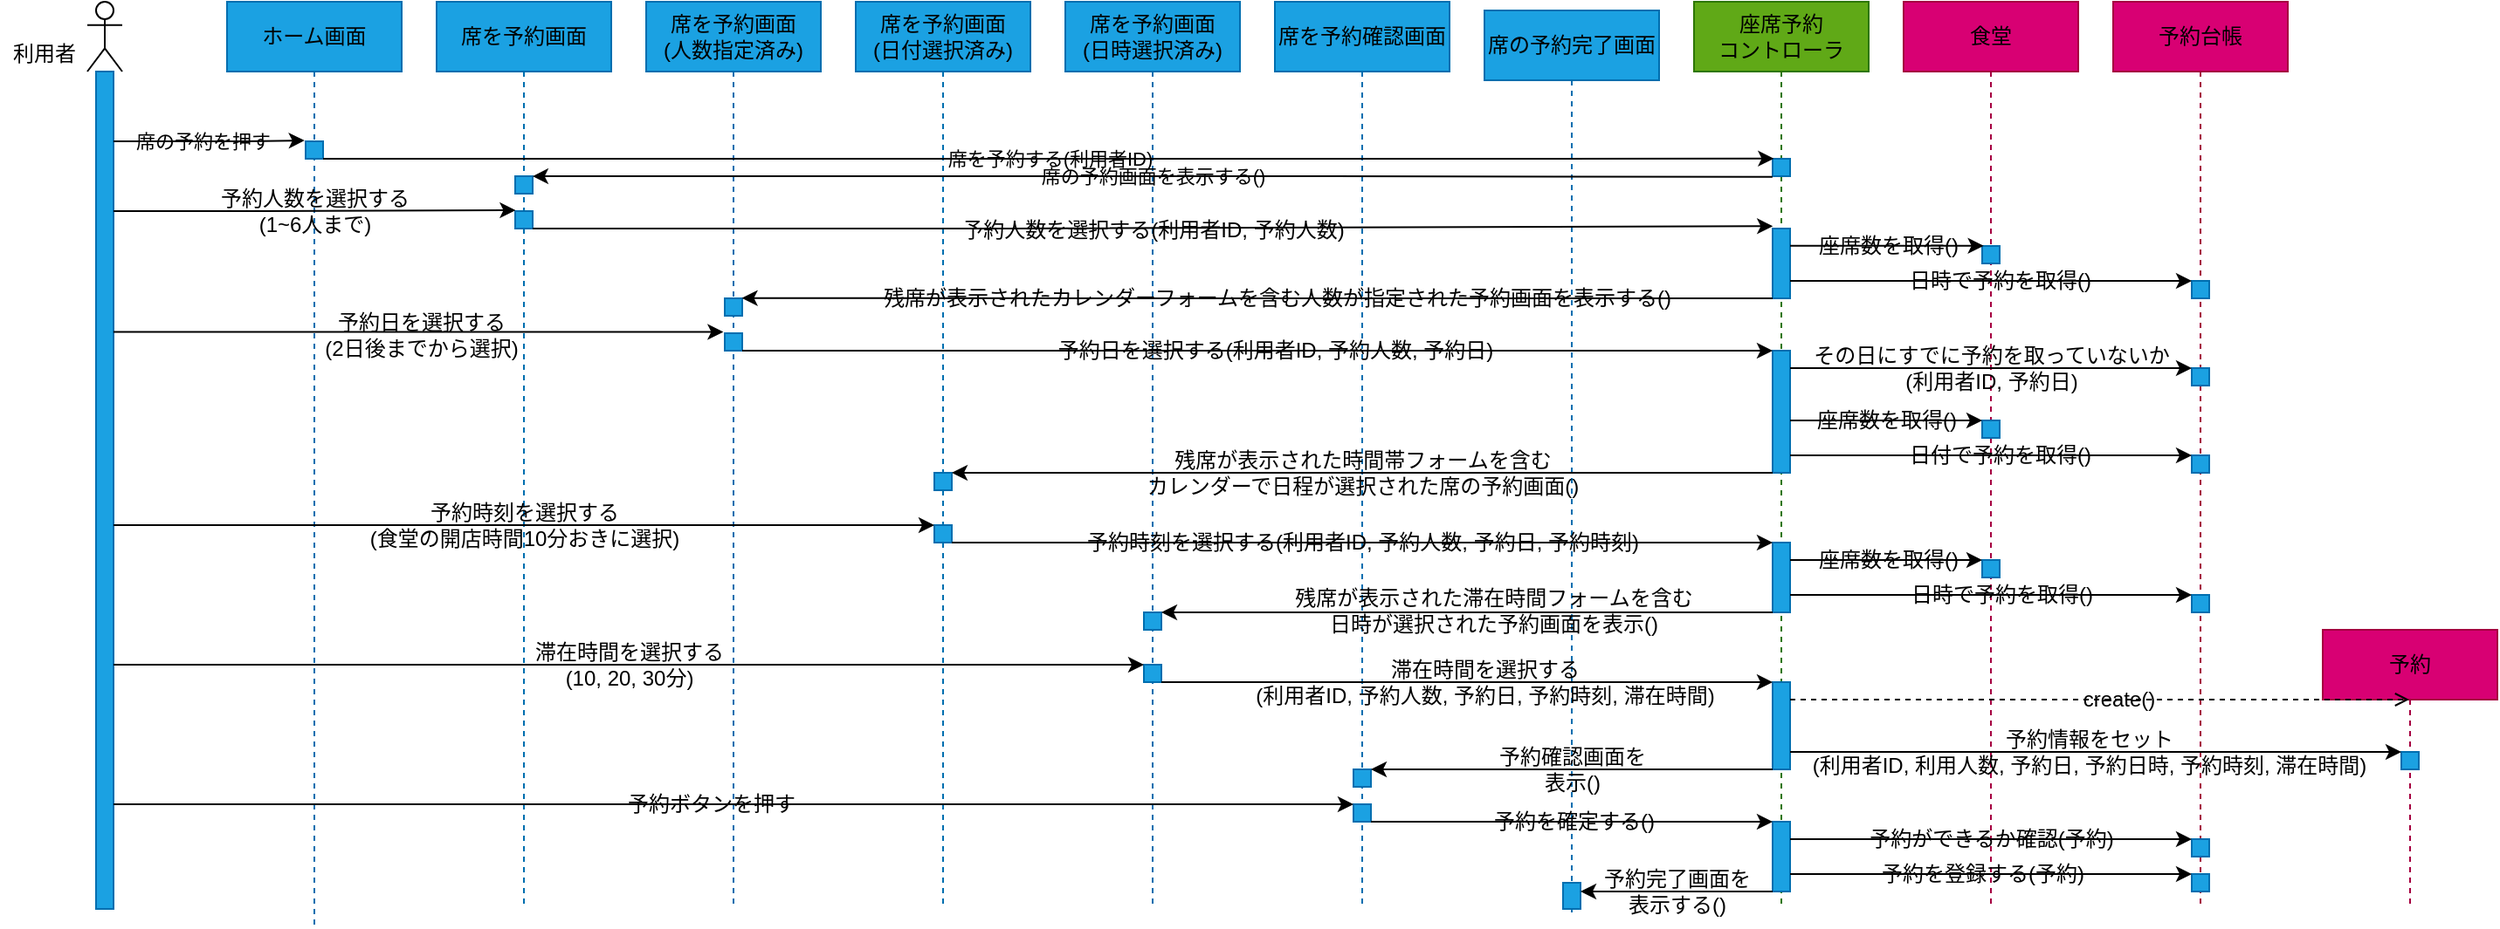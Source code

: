 <mxfile>
    <diagram id="3x1FMWZE4iiEKVj_f41Y" name="ページ1">
        <mxGraphModel dx="1386" dy="492" grid="1" gridSize="10" guides="1" tooltips="1" connect="1" arrows="1" fold="1" page="1" pageScale="1" pageWidth="827" pageHeight="1169" background="#ffffff" math="0" shadow="0">
            <root>
                <mxCell id="0"/>
                <mxCell id="1" parent="0"/>
                <mxCell id="2" value="" style="shape=umlLifeline;participant=umlActor;perimeter=lifelinePerimeter;whiteSpace=wrap;html=1;container=1;collapsible=0;recursiveResize=0;verticalAlign=top;spacingTop=36;outlineConnect=0;labelBackgroundColor=none;fontColor=#000000;strokeColor=#000000;fillColor=none;" parent="1" vertex="1">
                    <mxGeometry x="40" y="40" width="20" height="520" as="geometry"/>
                </mxCell>
                <mxCell id="5" value="" style="html=1;points=[];perimeter=orthogonalPerimeter;labelBackgroundColor=none;fontColor=#ffffff;strokeColor=#006EAF;fillColor=#1ba1e2;" parent="2" vertex="1">
                    <mxGeometry x="5" y="40" width="10" height="480" as="geometry"/>
                </mxCell>
                <mxCell id="4" value="利用者" style="text;html=1;align=center;verticalAlign=middle;resizable=0;points=[];autosize=1;strokeColor=none;fillColor=none;fontColor=#000000;" parent="1" vertex="1">
                    <mxGeometry x="-10" y="60" width="50" height="20" as="geometry"/>
                </mxCell>
                <mxCell id="6" value="ホーム画面" style="shape=umlLifeline;perimeter=lifelinePerimeter;whiteSpace=wrap;html=1;container=1;collapsible=0;recursiveResize=0;outlineConnect=0;labelBackgroundColor=none;fontColor=#000000;strokeColor=#006EAF;fillColor=#1ba1e2;" parent="1" vertex="1">
                    <mxGeometry x="120" y="40" width="100" height="530" as="geometry"/>
                </mxCell>
                <mxCell id="13" value="" style="html=1;points=[];perimeter=orthogonalPerimeter;labelBackgroundColor=none;fontColor=#ffffff;strokeColor=#006EAF;fillColor=#1ba1e2;" parent="6" vertex="1">
                    <mxGeometry x="45" y="80" width="10" height="10" as="geometry"/>
                </mxCell>
                <mxCell id="14" value="席を予約画面" style="shape=umlLifeline;perimeter=lifelinePerimeter;whiteSpace=wrap;html=1;container=1;collapsible=0;recursiveResize=0;outlineConnect=0;labelBackgroundColor=none;fontColor=#000000;strokeColor=#006EAF;fillColor=#1ba1e2;" parent="1" vertex="1">
                    <mxGeometry x="240" y="40" width="100" height="520" as="geometry"/>
                </mxCell>
                <mxCell id="46" value="" style="html=1;points=[];perimeter=orthogonalPerimeter;labelBackgroundColor=none;fontColor=#ffffff;fillColor=#1ba1e2;strokeColor=#006EAF;" vertex="1" parent="14">
                    <mxGeometry x="45" y="100" width="10" height="10" as="geometry"/>
                </mxCell>
                <mxCell id="48" value="" style="html=1;points=[];perimeter=orthogonalPerimeter;labelBackgroundColor=none;fontColor=#ffffff;fillColor=#1ba1e2;strokeColor=#006EAF;" vertex="1" parent="14">
                    <mxGeometry x="45" y="120" width="10" height="10" as="geometry"/>
                </mxCell>
                <mxCell id="16" value="座席予約&lt;br&gt;コントローラ" style="shape=umlLifeline;perimeter=lifelinePerimeter;whiteSpace=wrap;html=1;container=1;collapsible=0;recursiveResize=0;outlineConnect=0;labelBackgroundColor=none;fontColor=#000000;strokeColor=#2D7600;fillColor=#60a917;" parent="1" vertex="1">
                    <mxGeometry x="960" y="40" width="100" height="520" as="geometry"/>
                </mxCell>
                <mxCell id="17" value="" style="html=1;points=[];perimeter=orthogonalPerimeter;labelBackgroundColor=none;fontColor=#ffffff;strokeColor=#006EAF;fillColor=#1ba1e2;" parent="16" vertex="1">
                    <mxGeometry x="45" y="90" width="10" height="10" as="geometry"/>
                </mxCell>
                <mxCell id="52" value="" style="html=1;points=[];perimeter=orthogonalPerimeter;labelBackgroundColor=none;fontColor=#ffffff;strokeColor=#006EAF;fillColor=#1ba1e2;" vertex="1" parent="16">
                    <mxGeometry x="45" y="130" width="10" height="40" as="geometry"/>
                </mxCell>
                <mxCell id="71" value="" style="html=1;points=[];perimeter=orthogonalPerimeter;labelBackgroundColor=none;fontColor=#ffffff;strokeColor=#006EAF;fillColor=#1ba1e2;" vertex="1" parent="16">
                    <mxGeometry x="45" y="200" width="10" height="70" as="geometry"/>
                </mxCell>
                <mxCell id="94" value="" style="html=1;points=[];perimeter=orthogonalPerimeter;labelBackgroundColor=none;fontColor=#ffffff;strokeColor=#006EAF;fillColor=#1ba1e2;" vertex="1" parent="16">
                    <mxGeometry x="45" y="310" width="10" height="40" as="geometry"/>
                </mxCell>
                <mxCell id="112" value="" style="html=1;points=[];perimeter=orthogonalPerimeter;labelBackgroundColor=none;fontColor=#ffffff;fillColor=#1ba1e2;strokeColor=#006EAF;" vertex="1" parent="16">
                    <mxGeometry x="45" y="390" width="10" height="50" as="geometry"/>
                </mxCell>
                <mxCell id="137" value="" style="html=1;points=[];perimeter=orthogonalPerimeter;labelBackgroundColor=none;fontColor=#ffffff;fillColor=#1ba1e2;strokeColor=#006EAF;" vertex="1" parent="16">
                    <mxGeometry x="45" y="470" width="10" height="40" as="geometry"/>
                </mxCell>
                <mxCell id="20" style="edgeStyle=none;shape=connector;rounded=1;html=1;labelBackgroundColor=default;fontFamily=Helvetica;fontSize=11;fontColor=default;endArrow=classic;strokeColor=#000000;entryX=-0.063;entryY=-0.05;entryDx=0;entryDy=0;entryPerimeter=0;" parent="1" source="5" target="13" edge="1">
                    <mxGeometry relative="1" as="geometry">
                        <mxPoint x="160" y="120" as="targetPoint"/>
                        <Array as="points">
                            <mxPoint x="130" y="120"/>
                        </Array>
                    </mxGeometry>
                </mxCell>
                <mxCell id="21" value="席の予約を押す" style="edgeLabel;html=1;align=center;verticalAlign=middle;resizable=0;points=[];fontSize=11;fontFamily=Helvetica;fontColor=#000000;labelBackgroundColor=none;" parent="20" vertex="1" connectable="0">
                    <mxGeometry x="-0.072" y="-1" relative="1" as="geometry">
                        <mxPoint y="-1" as="offset"/>
                    </mxGeometry>
                </mxCell>
                <mxCell id="25" value="席を予約画面&lt;br&gt;(人数指定済み)" style="shape=umlLifeline;perimeter=lifelinePerimeter;whiteSpace=wrap;html=1;container=1;collapsible=0;recursiveResize=0;outlineConnect=0;labelBackgroundColor=none;fontColor=#000000;strokeColor=#006EAF;fillColor=#1ba1e2;" parent="1" vertex="1">
                    <mxGeometry x="360" y="40" width="100" height="520" as="geometry"/>
                </mxCell>
                <mxCell id="65" value="" style="html=1;points=[];perimeter=orthogonalPerimeter;labelBackgroundColor=none;fontColor=#ffffff;fillColor=#1ba1e2;strokeColor=#006EAF;" vertex="1" parent="25">
                    <mxGeometry x="45" y="170" width="10" height="10" as="geometry"/>
                </mxCell>
                <mxCell id="68" value="" style="html=1;points=[];perimeter=orthogonalPerimeter;labelBackgroundColor=none;fontColor=#ffffff;fillColor=#1ba1e2;strokeColor=#006EAF;" vertex="1" parent="25">
                    <mxGeometry x="45" y="190" width="10" height="10" as="geometry"/>
                </mxCell>
                <mxCell id="27" value="席を予約画面&lt;br&gt;(日付選択済み)" style="shape=umlLifeline;perimeter=lifelinePerimeter;whiteSpace=wrap;html=1;container=1;collapsible=0;recursiveResize=0;outlineConnect=0;labelBackgroundColor=none;fontColor=#000000;strokeColor=#006EAF;fillColor=#1ba1e2;" parent="1" vertex="1">
                    <mxGeometry x="480" y="40" width="100" height="520" as="geometry"/>
                </mxCell>
                <mxCell id="88" value="" style="html=1;points=[];perimeter=orthogonalPerimeter;labelBackgroundColor=none;fontColor=#ffffff;fillColor=#1ba1e2;strokeColor=#006EAF;" vertex="1" parent="27">
                    <mxGeometry x="45" y="270" width="10" height="10" as="geometry"/>
                </mxCell>
                <mxCell id="91" value="" style="html=1;points=[];perimeter=orthogonalPerimeter;labelBackgroundColor=none;fontColor=#ffffff;fillColor=#1ba1e2;strokeColor=#006EAF;" vertex="1" parent="27">
                    <mxGeometry x="45" y="300" width="10" height="10" as="geometry"/>
                </mxCell>
                <mxCell id="29" value="席を予約画面&lt;br&gt;(日時選択済み)" style="shape=umlLifeline;perimeter=lifelinePerimeter;whiteSpace=wrap;html=1;container=1;collapsible=0;recursiveResize=0;outlineConnect=0;labelBackgroundColor=none;fontColor=#000000;strokeColor=#006EAF;fillColor=#1ba1e2;" parent="1" vertex="1">
                    <mxGeometry x="600" y="40" width="100" height="520" as="geometry"/>
                </mxCell>
                <mxCell id="105" value="" style="html=1;points=[];perimeter=orthogonalPerimeter;labelBackgroundColor=none;fontColor=#ffffff;fillColor=#1ba1e2;strokeColor=#006EAF;" vertex="1" parent="29">
                    <mxGeometry x="45" y="350" width="10" height="10" as="geometry"/>
                </mxCell>
                <mxCell id="109" value="" style="html=1;points=[];perimeter=orthogonalPerimeter;labelBackgroundColor=none;fontColor=#ffffff;fillColor=#1ba1e2;strokeColor=#006EAF;" vertex="1" parent="29">
                    <mxGeometry x="45" y="380" width="10" height="10" as="geometry"/>
                </mxCell>
                <mxCell id="31" value="席を予約確認画面" style="shape=umlLifeline;perimeter=lifelinePerimeter;whiteSpace=wrap;html=1;container=1;collapsible=0;recursiveResize=0;outlineConnect=0;labelBackgroundColor=none;fontColor=#000000;strokeColor=#006EAF;fillColor=#1ba1e2;" parent="1" vertex="1">
                    <mxGeometry x="720" y="40" width="100" height="520" as="geometry"/>
                </mxCell>
                <mxCell id="127" value="" style="html=1;points=[];perimeter=orthogonalPerimeter;labelBackgroundColor=none;fontColor=#ffffff;fillColor=#1ba1e2;strokeColor=#006EAF;" vertex="1" parent="31">
                    <mxGeometry x="45" y="440" width="10" height="10" as="geometry"/>
                </mxCell>
                <mxCell id="133" value="" style="html=1;points=[];perimeter=orthogonalPerimeter;labelBackgroundColor=none;fontColor=#ffffff;fillColor=#1ba1e2;strokeColor=#006EAF;" vertex="1" parent="31">
                    <mxGeometry x="45" y="460" width="10" height="10" as="geometry"/>
                </mxCell>
                <mxCell id="33" value="席の予約完了画面" style="shape=umlLifeline;perimeter=lifelinePerimeter;whiteSpace=wrap;html=1;container=1;collapsible=0;recursiveResize=0;outlineConnect=0;labelBackgroundColor=none;fontColor=#000000;strokeColor=#006EAF;fillColor=#1ba1e2;" parent="1" vertex="1">
                    <mxGeometry x="840" y="45" width="100" height="520" as="geometry"/>
                </mxCell>
                <mxCell id="148" value="" style="html=1;points=[];perimeter=orthogonalPerimeter;labelBackgroundColor=none;fontColor=#ffffff;fillColor=#1ba1e2;strokeColor=#006EAF;" vertex="1" parent="33">
                    <mxGeometry x="45" y="500" width="10" height="15" as="geometry"/>
                </mxCell>
                <mxCell id="35" value="食堂" style="shape=umlLifeline;perimeter=lifelinePerimeter;whiteSpace=wrap;html=1;container=1;collapsible=0;recursiveResize=0;outlineConnect=0;labelBackgroundColor=none;fontColor=#000000;strokeColor=#A50040;fillColor=#d80073;" vertex="1" parent="1">
                    <mxGeometry x="1080" y="40" width="100" height="520" as="geometry"/>
                </mxCell>
                <mxCell id="36" value="" style="html=1;points=[];perimeter=orthogonalPerimeter;labelBackgroundColor=none;fontColor=#ffffff;strokeColor=#006EAF;fillColor=#1ba1e2;" vertex="1" parent="35">
                    <mxGeometry x="45" y="140" width="10" height="10" as="geometry"/>
                </mxCell>
                <mxCell id="80" value="" style="html=1;points=[];perimeter=orthogonalPerimeter;labelBackgroundColor=none;fontColor=#ffffff;strokeColor=#006EAF;fillColor=#1ba1e2;" vertex="1" parent="35">
                    <mxGeometry x="45" y="240" width="10" height="10" as="geometry"/>
                </mxCell>
                <mxCell id="99" value="" style="html=1;points=[];perimeter=orthogonalPerimeter;labelBackgroundColor=none;fontColor=#ffffff;strokeColor=#006EAF;fillColor=#1ba1e2;" vertex="1" parent="35">
                    <mxGeometry x="45" y="320" width="10" height="10" as="geometry"/>
                </mxCell>
                <mxCell id="37" value="予約台帳" style="shape=umlLifeline;perimeter=lifelinePerimeter;whiteSpace=wrap;html=1;container=1;collapsible=0;recursiveResize=0;outlineConnect=0;labelBackgroundColor=none;fontColor=#000000;strokeColor=#A50040;fillColor=#d80073;" vertex="1" parent="1">
                    <mxGeometry x="1200" y="40" width="100" height="520" as="geometry"/>
                </mxCell>
                <mxCell id="38" value="" style="html=1;points=[];perimeter=orthogonalPerimeter;labelBackgroundColor=none;fontColor=#ffffff;strokeColor=#006EAF;fillColor=#1ba1e2;" vertex="1" parent="37">
                    <mxGeometry x="45" y="160" width="10" height="10" as="geometry"/>
                </mxCell>
                <mxCell id="75" value="" style="html=1;points=[];perimeter=orthogonalPerimeter;labelBackgroundColor=none;fontColor=#ffffff;strokeColor=#006EAF;fillColor=#1ba1e2;" vertex="1" parent="37">
                    <mxGeometry x="45" y="210" width="10" height="10" as="geometry"/>
                </mxCell>
                <mxCell id="84" value="" style="html=1;points=[];perimeter=orthogonalPerimeter;labelBackgroundColor=none;fontColor=#ffffff;strokeColor=#006EAF;fillColor=#1ba1e2;" vertex="1" parent="37">
                    <mxGeometry x="45" y="260" width="10" height="10" as="geometry"/>
                </mxCell>
                <mxCell id="102" value="" style="html=1;points=[];perimeter=orthogonalPerimeter;labelBackgroundColor=none;fontColor=#ffffff;strokeColor=#006EAF;fillColor=#1ba1e2;" vertex="1" parent="37">
                    <mxGeometry x="45" y="340" width="10" height="10" as="geometry"/>
                </mxCell>
                <mxCell id="143" value="" style="html=1;points=[];perimeter=orthogonalPerimeter;labelBackgroundColor=none;fontColor=#ffffff;strokeColor=#006EAF;fillColor=#1ba1e2;" vertex="1" parent="37">
                    <mxGeometry x="45" y="480" width="10" height="10" as="geometry"/>
                </mxCell>
                <mxCell id="144" style="edgeStyle=none;html=1;labelBackgroundColor=none;fontFamily=Helvetica;fontSize=12;fontColor=#000000;endArrow=classic;endFill=1;strokeColor=#000000;startArrow=none;" edge="1" parent="37" source="143" target="37">
                    <mxGeometry relative="1" as="geometry"/>
                </mxCell>
                <mxCell id="153" value="" style="html=1;points=[];perimeter=orthogonalPerimeter;labelBackgroundColor=none;fontColor=#ffffff;strokeColor=#006EAF;fillColor=#1ba1e2;" vertex="1" parent="37">
                    <mxGeometry x="45" y="500" width="10" height="10" as="geometry"/>
                </mxCell>
                <mxCell id="39" value="予約" style="shape=umlLifeline;perimeter=lifelinePerimeter;whiteSpace=wrap;html=1;container=1;collapsible=0;recursiveResize=0;outlineConnect=0;labelBackgroundColor=none;fontColor=#000000;strokeColor=#A50040;fillColor=#d80073;" vertex="1" parent="1">
                    <mxGeometry x="1320" y="400" width="100" height="160" as="geometry"/>
                </mxCell>
                <mxCell id="123" value="" style="html=1;points=[];perimeter=orthogonalPerimeter;labelBackgroundColor=none;fontColor=#ffffff;fillColor=#1ba1e2;strokeColor=#006EAF;" vertex="1" parent="39">
                    <mxGeometry x="45" y="70" width="10" height="10" as="geometry"/>
                </mxCell>
                <mxCell id="43" style="edgeStyle=none;html=1;labelBackgroundColor=none;fontColor=#000000;strokeColor=#000000;entryX=0.069;entryY=-0.009;entryDx=0;entryDy=0;entryPerimeter=0;" edge="1" parent="1" source="13" target="17">
                    <mxGeometry relative="1" as="geometry">
                        <mxPoint x="1000" y="130" as="targetPoint"/>
                        <Array as="points">
                            <mxPoint x="610" y="130"/>
                        </Array>
                    </mxGeometry>
                </mxCell>
                <mxCell id="44" value="席を予約する(利用者ID)" style="edgeLabel;html=1;align=center;verticalAlign=middle;resizable=0;points=[];fontColor=#000000;labelBackgroundColor=none;" vertex="1" connectable="0" parent="43">
                    <mxGeometry x="0.083" relative="1" as="geometry">
                        <mxPoint x="-34" as="offset"/>
                    </mxGeometry>
                </mxCell>
                <mxCell id="45" style="edgeStyle=none;html=1;labelBackgroundColor=none;fontColor=#000000;strokeColor=#000000;entryX=0.993;entryY=0.005;entryDx=0;entryDy=0;entryPerimeter=0;exitX=-0.007;exitY=1.033;exitDx=0;exitDy=0;exitPerimeter=0;" edge="1" parent="1" source="17" target="46">
                    <mxGeometry relative="1" as="geometry">
                        <mxPoint x="290" y="140" as="targetPoint"/>
                        <Array as="points">
                            <mxPoint x="700" y="140"/>
                        </Array>
                    </mxGeometry>
                </mxCell>
                <mxCell id="47" value="席の予約画面を表示する()" style="edgeLabel;html=1;align=center;verticalAlign=middle;resizable=0;points=[];fontColor=#000000;labelBackgroundColor=none;" vertex="1" connectable="0" parent="45">
                    <mxGeometry x="-0.189" y="1" relative="1" as="geometry">
                        <mxPoint x="-67" y="-1" as="offset"/>
                    </mxGeometry>
                </mxCell>
                <mxCell id="49" style="edgeStyle=none;html=1;labelBackgroundColor=none;fontFamily=Helvetica;fontSize=12;fontColor=#ffffff;strokeColor=#000000;entryX=0.021;entryY=-0.05;entryDx=0;entryDy=0;entryPerimeter=0;" edge="1" parent="1" source="5" target="48">
                    <mxGeometry relative="1" as="geometry">
                        <mxPoint x="170" y="160" as="targetPoint"/>
                        <Array as="points">
                            <mxPoint x="130" y="160"/>
                        </Array>
                    </mxGeometry>
                </mxCell>
                <mxCell id="50" value="予約人数を選択する&lt;br&gt;(1~6人まで)" style="edgeLabel;html=1;align=center;verticalAlign=middle;resizable=0;points=[];fontSize=12;fontFamily=Helvetica;fontColor=#000000;labelBackgroundColor=none;" vertex="1" connectable="0" parent="49">
                    <mxGeometry x="-0.028" y="-1" relative="1" as="geometry">
                        <mxPoint x="3" y="-1" as="offset"/>
                    </mxGeometry>
                </mxCell>
                <mxCell id="51" style="edgeStyle=none;html=1;labelBackgroundColor=none;fontFamily=Helvetica;fontSize=12;fontColor=#000000;strokeColor=#000000;entryX=0.013;entryY=-0.034;entryDx=0;entryDy=0;entryPerimeter=0;" edge="1" parent="1" source="48" target="52">
                    <mxGeometry relative="1" as="geometry">
                        <Array as="points">
                            <mxPoint x="560" y="170"/>
                        </Array>
                    </mxGeometry>
                </mxCell>
                <mxCell id="54" value="予約人数を選択する(利用者ID, 予約人数)" style="edgeLabel;html=1;align=center;verticalAlign=middle;resizable=0;points=[];fontSize=12;fontFamily=Helvetica;fontColor=#000000;labelBackgroundColor=none;" vertex="1" connectable="0" parent="51">
                    <mxGeometry x="0.291" relative="1" as="geometry">
                        <mxPoint x="-104" y="1" as="offset"/>
                    </mxGeometry>
                </mxCell>
                <mxCell id="55" style="edgeStyle=none;html=1;labelBackgroundColor=none;fontFamily=Helvetica;fontSize=12;fontColor=#000000;strokeColor=#000000;entryX=0.083;entryY=-0.009;entryDx=0;entryDy=0;entryPerimeter=0;" edge="1" parent="1" source="52" target="36">
                    <mxGeometry relative="1" as="geometry">
                        <mxPoint x="1120" y="180" as="targetPoint"/>
                    </mxGeometry>
                </mxCell>
                <mxCell id="61" value="座席数を取得()" style="edgeLabel;html=1;align=center;verticalAlign=middle;resizable=0;points=[];fontSize=12;fontFamily=Helvetica;fontColor=#000000;labelBackgroundColor=none;" vertex="1" connectable="0" parent="55">
                    <mxGeometry x="0.162" y="1" relative="1" as="geometry">
                        <mxPoint x="-9" y="1" as="offset"/>
                    </mxGeometry>
                </mxCell>
                <mxCell id="58" style="edgeStyle=none;html=1;labelBackgroundColor=none;fontFamily=Helvetica;fontSize=12;fontColor=#000000;strokeColor=#000000;" edge="1" parent="1" source="52" target="38">
                    <mxGeometry relative="1" as="geometry"/>
                </mxCell>
                <mxCell id="63" value="日時で予約を取得()" style="edgeLabel;html=1;align=center;verticalAlign=middle;resizable=0;points=[];fontSize=12;fontFamily=Helvetica;fontColor=#000000;labelBackgroundColor=none;" vertex="1" connectable="0" parent="58">
                    <mxGeometry x="0.111" y="1" relative="1" as="geometry">
                        <mxPoint x="-8" y="1" as="offset"/>
                    </mxGeometry>
                </mxCell>
                <mxCell id="64" style="edgeStyle=none;html=1;labelBackgroundColor=none;fontFamily=Helvetica;fontSize=12;fontColor=#000000;strokeColor=#000000;entryX=0.978;entryY=-0.017;entryDx=0;entryDy=0;entryPerimeter=0;" edge="1" parent="1" source="52" target="65">
                    <mxGeometry relative="1" as="geometry">
                        <Array as="points">
                            <mxPoint x="710" y="210"/>
                        </Array>
                    </mxGeometry>
                </mxCell>
                <mxCell id="66" value="残席が表示されたカレンダーフォームを含む人数が指定された予約画面を表示する()" style="edgeLabel;html=1;align=center;verticalAlign=middle;resizable=0;points=[];fontSize=12;fontFamily=Helvetica;fontColor=#000000;labelBackgroundColor=none;" vertex="1" connectable="0" parent="64">
                    <mxGeometry x="-0.069" y="1" relative="1" as="geometry">
                        <mxPoint x="-10" y="-1" as="offset"/>
                    </mxGeometry>
                </mxCell>
                <mxCell id="69" style="edgeStyle=none;html=1;entryX=-0.081;entryY=-0.072;entryDx=0;entryDy=0;entryPerimeter=0;labelBackgroundColor=none;fontFamily=Helvetica;fontSize=12;fontColor=#000000;strokeColor=#000000;" edge="1" parent="1" source="5" target="68">
                    <mxGeometry relative="1" as="geometry"/>
                </mxCell>
                <mxCell id="70" value="予約日を選択する&lt;br&gt;(2日後までから選択)" style="edgeLabel;html=1;align=center;verticalAlign=middle;resizable=0;points=[];fontSize=12;fontFamily=Helvetica;fontColor=#000000;labelBackgroundColor=none;" vertex="1" connectable="0" parent="69">
                    <mxGeometry x="0.08" relative="1" as="geometry">
                        <mxPoint x="-13" y="1" as="offset"/>
                    </mxGeometry>
                </mxCell>
                <mxCell id="73" style="edgeStyle=none;html=1;labelBackgroundColor=none;fontFamily=Helvetica;fontSize=12;fontColor=#000000;strokeColor=#000000;" edge="1" parent="1" source="68" target="71">
                    <mxGeometry relative="1" as="geometry"/>
                </mxCell>
                <mxCell id="74" value="予約日を選択する(利用者ID, 予約人数, 予約日)" style="edgeLabel;html=1;align=center;verticalAlign=middle;resizable=0;points=[];fontSize=12;fontFamily=Helvetica;fontColor=#000000;labelBackgroundColor=none;" vertex="1" connectable="0" parent="73">
                    <mxGeometry x="0.04" relative="1" as="geometry">
                        <mxPoint x="-2" as="offset"/>
                    </mxGeometry>
                </mxCell>
                <mxCell id="78" style="edgeStyle=none;html=1;labelBackgroundColor=none;fontFamily=Helvetica;fontSize=12;fontColor=#000000;strokeColor=#000000;" edge="1" parent="1" source="71" target="75">
                    <mxGeometry relative="1" as="geometry">
                        <Array as="points">
                            <mxPoint x="1130" y="250"/>
                        </Array>
                    </mxGeometry>
                </mxCell>
                <mxCell id="79" value="その日にすでに予約を取っていないか&lt;br&gt;(利用者ID, 予約日)" style="edgeLabel;html=1;align=center;verticalAlign=middle;resizable=0;points=[];fontSize=12;fontFamily=Helvetica;fontColor=#000000;labelBackgroundColor=none;" vertex="1" connectable="0" parent="78">
                    <mxGeometry x="0.215" relative="1" as="geometry">
                        <mxPoint x="-25" as="offset"/>
                    </mxGeometry>
                </mxCell>
                <mxCell id="82" style="edgeStyle=none;html=1;labelBackgroundColor=none;fontFamily=Helvetica;fontSize=12;fontColor=#000000;strokeColor=#000000;" edge="1" parent="1" source="71" target="80">
                    <mxGeometry relative="1" as="geometry"/>
                </mxCell>
                <mxCell id="83" value="座席数を取得()" style="edgeLabel;html=1;align=center;verticalAlign=middle;resizable=0;points=[];fontSize=12;fontFamily=Helvetica;fontColor=#000000;labelBackgroundColor=none;" vertex="1" connectable="0" parent="82">
                    <mxGeometry x="0.222" relative="1" as="geometry">
                        <mxPoint x="-12" as="offset"/>
                    </mxGeometry>
                </mxCell>
                <mxCell id="85" style="edgeStyle=none;html=1;labelBackgroundColor=none;fontFamily=Helvetica;fontSize=12;fontColor=#000000;strokeColor=#000000;" edge="1" parent="1" source="71" target="84">
                    <mxGeometry relative="1" as="geometry"/>
                </mxCell>
                <mxCell id="86" value="日付で予約を取得()" style="edgeLabel;html=1;align=center;verticalAlign=middle;resizable=0;points=[];fontSize=12;fontFamily=Helvetica;fontColor=#000000;labelBackgroundColor=none;" vertex="1" connectable="0" parent="85">
                    <mxGeometry x="0.128" y="1" relative="1" as="geometry">
                        <mxPoint x="-10" y="1" as="offset"/>
                    </mxGeometry>
                </mxCell>
                <mxCell id="89" style="edgeStyle=none;html=1;labelBackgroundColor=none;fontFamily=Helvetica;fontSize=12;fontColor=#000000;strokeColor=#000000;" edge="1" parent="1" source="71" target="88">
                    <mxGeometry relative="1" as="geometry">
                        <Array as="points">
                            <mxPoint x="770" y="310"/>
                        </Array>
                    </mxGeometry>
                </mxCell>
                <mxCell id="90" value="残席が表示された時間帯フォームを含む&lt;br&gt;カレンダーで日程が選択された席の予約画面()" style="edgeLabel;html=1;align=center;verticalAlign=middle;resizable=0;points=[];fontSize=12;fontFamily=Helvetica;fontColor=#000000;labelBackgroundColor=none;" vertex="1" connectable="0" parent="89">
                    <mxGeometry x="-0.064" relative="1" as="geometry">
                        <mxPoint x="-15" as="offset"/>
                    </mxGeometry>
                </mxCell>
                <mxCell id="92" style="edgeStyle=none;html=1;labelBackgroundColor=none;fontFamily=Helvetica;fontSize=12;fontColor=#000000;strokeColor=#000000;" edge="1" parent="1" source="5" target="91">
                    <mxGeometry relative="1" as="geometry"/>
                </mxCell>
                <mxCell id="93" value="予約時刻を選択する&lt;br&gt;(食堂の開店時間10分おきに選択)" style="edgeLabel;html=1;align=center;verticalAlign=middle;resizable=0;points=[];fontSize=12;fontFamily=Helvetica;fontColor=#000000;labelBackgroundColor=none;" connectable="0" vertex="1" parent="92">
                    <mxGeometry x="0.097" y="1" relative="1" as="geometry">
                        <mxPoint x="-23" y="1" as="offset"/>
                    </mxGeometry>
                </mxCell>
                <mxCell id="96" style="edgeStyle=none;html=1;labelBackgroundColor=none;fontFamily=Helvetica;fontSize=12;fontColor=#000000;strokeColor=#000000;" edge="1" parent="1" source="91" target="94">
                    <mxGeometry relative="1" as="geometry"/>
                </mxCell>
                <mxCell id="98" value="予約時刻を選択する(利用者ID, 予約人数, 予約日, 予約時刻)" style="edgeLabel;html=1;align=center;verticalAlign=middle;resizable=0;points=[];fontSize=12;fontFamily=Helvetica;fontColor=#000000;labelBackgroundColor=none;" vertex="1" connectable="0" parent="96">
                    <mxGeometry x="0.167" y="-1" relative="1" as="geometry">
                        <mxPoint x="-39" y="-1" as="offset"/>
                    </mxGeometry>
                </mxCell>
                <mxCell id="100" style="edgeStyle=none;html=1;labelBackgroundColor=none;fontFamily=Helvetica;fontSize=12;fontColor=#000000;strokeColor=#000000;" edge="1" parent="1">
                    <mxGeometry relative="1" as="geometry">
                        <mxPoint x="1015" y="360" as="sourcePoint"/>
                        <mxPoint x="1125" y="360" as="targetPoint"/>
                        <Array as="points">
                            <mxPoint x="1070" y="360"/>
                        </Array>
                    </mxGeometry>
                </mxCell>
                <mxCell id="101" value="座席数を取得()" style="edgeLabel;html=1;align=center;verticalAlign=middle;resizable=0;points=[];fontSize=12;fontFamily=Helvetica;fontColor=#000000;labelBackgroundColor=none;" vertex="1" connectable="0" parent="100">
                    <mxGeometry x="0.251" y="4" relative="1" as="geometry">
                        <mxPoint x="-13" y="4" as="offset"/>
                    </mxGeometry>
                </mxCell>
                <mxCell id="103" style="edgeStyle=none;html=1;labelBackgroundColor=none;fontFamily=Helvetica;fontSize=12;fontColor=#000000;strokeColor=#000000;" edge="1" parent="1" source="94" target="102">
                    <mxGeometry relative="1" as="geometry"/>
                </mxCell>
                <mxCell id="104" value="日時で予約を取得()" style="edgeLabel;html=1;align=center;verticalAlign=middle;resizable=0;points=[];fontSize=12;fontFamily=Helvetica;fontColor=#000000;labelBackgroundColor=none;" vertex="1" connectable="0" parent="103">
                    <mxGeometry x="0.128" y="1" relative="1" as="geometry">
                        <mxPoint x="-9" y="1" as="offset"/>
                    </mxGeometry>
                </mxCell>
                <mxCell id="107" style="edgeStyle=none;html=1;labelBackgroundColor=none;fontFamily=Helvetica;fontSize=12;fontColor=#000000;strokeColor=#000000;" edge="1" parent="1" source="94" target="105">
                    <mxGeometry relative="1" as="geometry"/>
                </mxCell>
                <mxCell id="108" value="残席が表示された滞在時間フォームを含む&lt;br&gt;日時が選択された予約画面を表示()" style="edgeLabel;html=1;align=center;verticalAlign=middle;resizable=0;points=[];fontSize=12;fontFamily=Helvetica;fontColor=#000000;labelBackgroundColor=none;" vertex="1" connectable="0" parent="107">
                    <mxGeometry x="-0.089" y="-1" relative="1" as="geometry">
                        <mxPoint x="-1" as="offset"/>
                    </mxGeometry>
                </mxCell>
                <mxCell id="110" style="edgeStyle=none;html=1;labelBackgroundColor=none;fontFamily=Helvetica;fontSize=12;fontColor=#000000;strokeColor=#000000;" edge="1" parent="1" source="5" target="109">
                    <mxGeometry relative="1" as="geometry"/>
                </mxCell>
                <mxCell id="111" value="滞在時間を選択する&lt;br&gt;(10, 20, 30分)" style="edgeLabel;html=1;align=center;verticalAlign=middle;resizable=0;points=[];fontSize=12;fontFamily=Helvetica;fontColor=#000000;labelBackgroundColor=none;" vertex="1" connectable="0" parent="110">
                    <mxGeometry x="0.072" y="1" relative="1" as="geometry">
                        <mxPoint x="-21" y="1" as="offset"/>
                    </mxGeometry>
                </mxCell>
                <mxCell id="113" style="edgeStyle=none;html=1;labelBackgroundColor=none;fontFamily=Helvetica;fontSize=12;fontColor=#000000;strokeColor=#000000;" edge="1" parent="1" source="109" target="112">
                    <mxGeometry relative="1" as="geometry"/>
                </mxCell>
                <mxCell id="118" value="滞在時間を選択する&lt;br&gt;(利用者ID, 予約人数, 予約日, 予約時刻, 滞在時間)" style="edgeLabel;html=1;align=center;verticalAlign=middle;resizable=0;points=[];fontSize=12;fontFamily=Helvetica;fontColor=#000000;labelBackgroundColor=none;" vertex="1" connectable="0" parent="113">
                    <mxGeometry x="0.103" relative="1" as="geometry">
                        <mxPoint x="-8" as="offset"/>
                    </mxGeometry>
                </mxCell>
                <mxCell id="125" style="edgeStyle=none;html=1;labelBackgroundColor=none;fontFamily=Helvetica;fontSize=12;fontColor=#000000;strokeColor=#000000;dashed=1;endArrow=open;endFill=0;" edge="1" parent="1" source="112" target="39">
                    <mxGeometry relative="1" as="geometry">
                        <mxPoint x="1310" y="440" as="targetPoint"/>
                        <Array as="points">
                            <mxPoint x="1190" y="440"/>
                        </Array>
                    </mxGeometry>
                </mxCell>
                <mxCell id="126" value="create()" style="edgeLabel;html=1;align=center;verticalAlign=middle;resizable=0;points=[];fontSize=12;fontFamily=Helvetica;fontColor=#000000;labelBackgroundColor=none;" connectable="0" vertex="1" parent="125">
                    <mxGeometry x="0.12" y="2" relative="1" as="geometry">
                        <mxPoint x="-11" y="2" as="offset"/>
                    </mxGeometry>
                </mxCell>
                <mxCell id="128" style="edgeStyle=none;html=1;labelBackgroundColor=none;fontFamily=Helvetica;fontSize=12;fontColor=#000000;strokeColor=#000000;" edge="1" parent="1" source="112" target="127">
                    <mxGeometry relative="1" as="geometry">
                        <Array as="points">
                            <mxPoint x="950" y="480"/>
                        </Array>
                    </mxGeometry>
                </mxCell>
                <mxCell id="129" value="予約確認画面を&lt;br&gt;表示()" style="edgeLabel;html=1;align=center;verticalAlign=middle;resizable=0;points=[];fontSize=12;fontFamily=Helvetica;fontColor=#000000;labelBackgroundColor=none;" vertex="1" connectable="0" parent="128">
                    <mxGeometry x="-0.27" relative="1" as="geometry">
                        <mxPoint x="-31" as="offset"/>
                    </mxGeometry>
                </mxCell>
                <mxCell id="134" style="edgeStyle=none;html=1;labelBackgroundColor=none;fontFamily=Helvetica;fontSize=12;fontColor=#000000;strokeColor=#000000;" edge="1" parent="1" source="5" target="133">
                    <mxGeometry relative="1" as="geometry"/>
                </mxCell>
                <mxCell id="136" value="予約ボタンを押す" style="edgeLabel;html=1;align=center;verticalAlign=middle;resizable=0;points=[];fontSize=12;fontFamily=Helvetica;fontColor=#000000;labelBackgroundColor=none;" vertex="1" connectable="0" parent="134">
                    <mxGeometry x="0.048" y="1" relative="1" as="geometry">
                        <mxPoint x="-30" y="1" as="offset"/>
                    </mxGeometry>
                </mxCell>
                <mxCell id="138" style="edgeStyle=none;html=1;labelBackgroundColor=none;fontFamily=Helvetica;fontSize=12;fontColor=#000000;strokeColor=#000000;" edge="1" parent="1" source="133" target="137">
                    <mxGeometry relative="1" as="geometry">
                        <Array as="points">
                            <mxPoint x="890" y="510"/>
                        </Array>
                    </mxGeometry>
                </mxCell>
                <mxCell id="139" value="予約を確定する()" style="edgeLabel;html=1;align=center;verticalAlign=middle;resizable=0;points=[];fontSize=12;fontFamily=Helvetica;fontColor=#000000;labelBackgroundColor=none;" vertex="1" connectable="0" parent="138">
                    <mxGeometry x="0.237" relative="1" as="geometry">
                        <mxPoint x="-27" as="offset"/>
                    </mxGeometry>
                </mxCell>
                <mxCell id="141" style="edgeStyle=none;html=1;labelBackgroundColor=none;fontFamily=Helvetica;fontSize=12;fontColor=#000000;strokeColor=#000000;" edge="1" parent="1" source="112" target="123">
                    <mxGeometry relative="1" as="geometry">
                        <Array as="points">
                            <mxPoint x="1190" y="470"/>
                        </Array>
                    </mxGeometry>
                </mxCell>
                <mxCell id="142" value="予約情報をセット&lt;br&gt;(利用者ID, 利用人数, 予約日, 予約日時, 予約時刻, 滞在時間)" style="edgeLabel;html=1;align=center;verticalAlign=middle;resizable=0;points=[];fontSize=12;fontFamily=Helvetica;fontColor=#000000;labelBackgroundColor=none;" vertex="1" connectable="0" parent="141">
                    <mxGeometry x="0.102" y="-1" relative="1" as="geometry">
                        <mxPoint x="-22" y="-1" as="offset"/>
                    </mxGeometry>
                </mxCell>
                <mxCell id="146" style="edgeStyle=none;html=1;labelBackgroundColor=none;fontFamily=Helvetica;fontSize=12;fontColor=#000000;endArrow=classic;endFill=1;strokeColor=#000000;" edge="1" parent="1" source="137" target="143">
                    <mxGeometry relative="1" as="geometry">
                        <Array as="points">
                            <mxPoint x="1140" y="520"/>
                        </Array>
                    </mxGeometry>
                </mxCell>
                <mxCell id="147" value="予約ができるか確認(予約)" style="edgeLabel;html=1;align=center;verticalAlign=middle;resizable=0;points=[];fontSize=12;fontFamily=Helvetica;fontColor=#000000;labelBackgroundColor=none;" vertex="1" connectable="0" parent="146">
                    <mxGeometry x="0.201" y="1" relative="1" as="geometry">
                        <mxPoint x="-23" y="1" as="offset"/>
                    </mxGeometry>
                </mxCell>
                <mxCell id="155" style="edgeStyle=none;html=1;labelBackgroundColor=none;fontFamily=Helvetica;fontSize=12;fontColor=#000000;endArrow=classic;endFill=1;strokeColor=#000000;" edge="1" parent="1" source="137" target="153">
                    <mxGeometry relative="1" as="geometry"/>
                </mxCell>
                <mxCell id="156" value="予約を登録する(予約)" style="edgeLabel;html=1;align=center;verticalAlign=middle;resizable=0;points=[];fontSize=12;fontFamily=Helvetica;fontColor=#000000;labelBackgroundColor=none;" vertex="1" connectable="0" parent="155">
                    <mxGeometry x="0.123" relative="1" as="geometry">
                        <mxPoint x="-19" as="offset"/>
                    </mxGeometry>
                </mxCell>
                <mxCell id="157" style="edgeStyle=none;html=1;labelBackgroundColor=none;fontFamily=Helvetica;fontSize=12;fontColor=#000000;endArrow=classic;endFill=1;strokeColor=#000000;" edge="1" parent="1" source="137" target="148">
                    <mxGeometry relative="1" as="geometry">
                        <Array as="points">
                            <mxPoint x="950" y="550"/>
                        </Array>
                    </mxGeometry>
                </mxCell>
                <mxCell id="158" value="予約完了画面を&lt;br&gt;表示する()" style="edgeLabel;html=1;align=center;verticalAlign=middle;resizable=0;points=[];fontSize=12;fontFamily=Helvetica;fontColor=#000000;labelBackgroundColor=none;" vertex="1" connectable="0" parent="157">
                    <mxGeometry x="-0.238" relative="1" as="geometry">
                        <mxPoint x="-13" as="offset"/>
                    </mxGeometry>
                </mxCell>
            </root>
        </mxGraphModel>
    </diagram>
</mxfile>